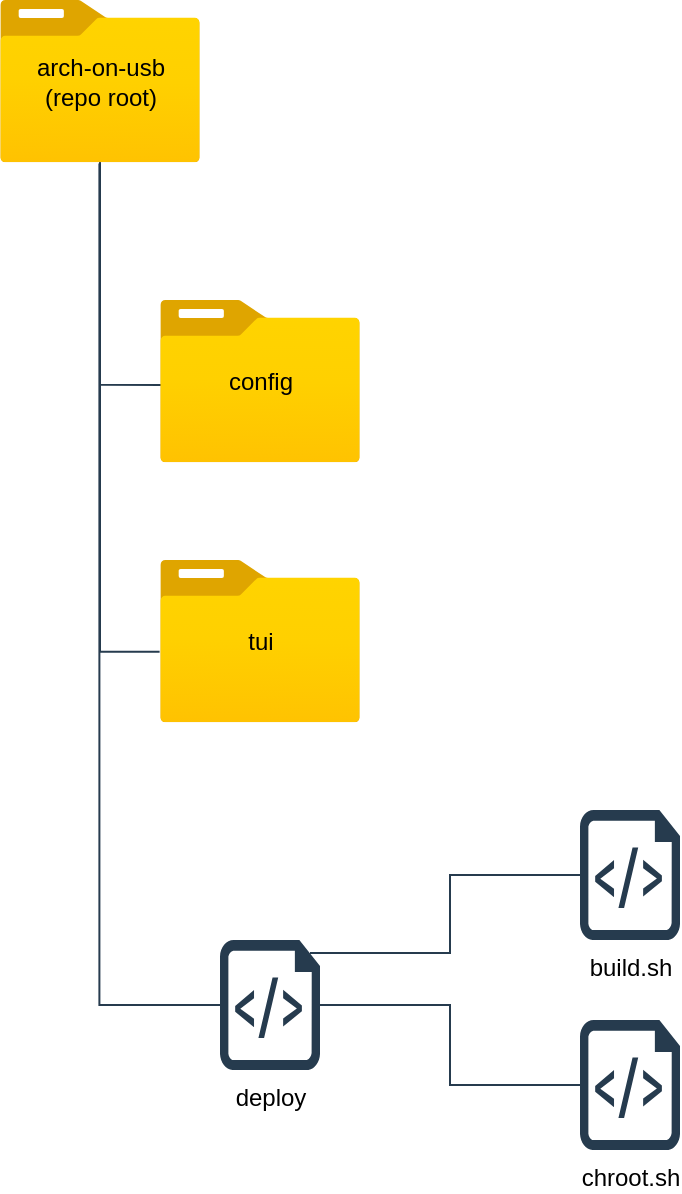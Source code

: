 <mxfile version="20.5.1" type="device"><diagram id="kgpKYQtTHZ0yAKxKKP6v" name="Page-1"><mxGraphModel dx="741" dy="2079" grid="1" gridSize="10" guides="1" tooltips="1" connect="1" arrows="1" fold="1" page="1" pageScale="1" pageWidth="850" pageHeight="1100" math="0" shadow="0"><root><mxCell id="0"/><mxCell id="1" parent="0"/><mxCell id="8_lxbLkiJuPLA-KWw_hh-24" style="edgeStyle=orthogonalEdgeStyle;rounded=0;orthogonalLoop=1;jettySize=auto;html=1;strokeColor=#263B4E;fontColor=#FFFFFF;endArrow=none;endFill=0;entryX=0.009;entryY=0.523;entryDx=0;entryDy=0;entryPerimeter=0;" edge="1" parent="1" source="8_lxbLkiJuPLA-KWw_hh-23" target="8_lxbLkiJuPLA-KWw_hh-5"><mxGeometry relative="1" as="geometry"><mxPoint x="100" y="270" as="targetPoint"/></mxGeometry></mxCell><mxCell id="8_lxbLkiJuPLA-KWw_hh-29" style="edgeStyle=orthogonalEdgeStyle;shape=connector;rounded=0;orthogonalLoop=1;jettySize=auto;html=1;entryX=-0.002;entryY=0.565;entryDx=0;entryDy=0;entryPerimeter=0;labelBackgroundColor=default;strokeColor=#263B4E;fontFamily=Helvetica;fontSize=11;fontColor=#FFFFFF;endArrow=none;endFill=0;" edge="1" parent="1" source="8_lxbLkiJuPLA-KWw_hh-23" target="8_lxbLkiJuPLA-KWw_hh-28"><mxGeometry relative="1" as="geometry"/></mxCell><mxCell id="8_lxbLkiJuPLA-KWw_hh-23" value="&lt;div&gt;arch-on-usb&lt;/div&gt;&lt;div&gt;(repo root)&lt;br&gt;&lt;/div&gt;" style="aspect=fixed;html=1;points=[];align=center;image;fontSize=12;image=img/lib/azure2/general/Folder_Blank.svg;labelPosition=center;verticalLabelPosition=middle;verticalAlign=middle;labelBackgroundColor=none;" vertex="1" parent="1"><mxGeometry x="40" y="70" width="100" height="81.16" as="geometry"/></mxCell><mxCell id="8_lxbLkiJuPLA-KWw_hh-28" value="tui" style="aspect=fixed;html=1;points=[];align=center;image;fontSize=12;image=img/lib/azure2/general/Folder_Blank.svg;labelPosition=center;verticalLabelPosition=middle;verticalAlign=middle;labelBackgroundColor=none;" vertex="1" parent="1"><mxGeometry x="120" y="350" width="100" height="81.16" as="geometry"/></mxCell><mxCell id="8_lxbLkiJuPLA-KWw_hh-34" style="edgeStyle=orthogonalEdgeStyle;shape=connector;rounded=0;orthogonalLoop=1;jettySize=auto;html=1;entryX=0;entryY=0.5;entryDx=0;entryDy=0;entryPerimeter=0;labelBackgroundColor=default;strokeColor=#263B4E;fontFamily=Helvetica;fontSize=11;fontColor=#FFFFFF;endArrow=none;endFill=0;exitX=0.497;exitY=1.008;exitDx=0;exitDy=0;exitPerimeter=0;" edge="1" parent="1" source="8_lxbLkiJuPLA-KWw_hh-23" target="8_lxbLkiJuPLA-KWw_hh-30"><mxGeometry relative="1" as="geometry"><mxPoint x="180" y="570" as="sourcePoint"/></mxGeometry></mxCell><mxCell id="8_lxbLkiJuPLA-KWw_hh-5" value="config" style="aspect=fixed;html=1;points=[];align=center;image;fontSize=12;image=img/lib/azure2/general/Folder_Blank.svg;labelPosition=center;verticalLabelPosition=middle;verticalAlign=middle;labelBackgroundColor=none;" vertex="1" parent="1"><mxGeometry x="120" y="220" width="100" height="81.16" as="geometry"/></mxCell><mxCell id="8_lxbLkiJuPLA-KWw_hh-35" style="edgeStyle=orthogonalEdgeStyle;shape=connector;rounded=0;orthogonalLoop=1;jettySize=auto;html=1;entryX=0;entryY=0.5;entryDx=0;entryDy=0;entryPerimeter=0;labelBackgroundColor=default;strokeColor=#263B4E;fontFamily=Helvetica;fontSize=11;fontColor=#FFFFFF;endArrow=none;endFill=0;exitX=0.9;exitY=0.1;exitDx=0;exitDy=0;exitPerimeter=0;" edge="1" parent="1" source="8_lxbLkiJuPLA-KWw_hh-30" target="8_lxbLkiJuPLA-KWw_hh-33"><mxGeometry relative="1" as="geometry"/></mxCell><mxCell id="8_lxbLkiJuPLA-KWw_hh-39" style="edgeStyle=orthogonalEdgeStyle;shape=connector;rounded=0;orthogonalLoop=1;jettySize=auto;html=1;entryX=0;entryY=0.5;entryDx=0;entryDy=0;entryPerimeter=0;labelBackgroundColor=default;strokeColor=#263B4E;fontFamily=Helvetica;fontSize=11;fontColor=#FFFFFF;endArrow=none;endFill=0;" edge="1" parent="1" source="8_lxbLkiJuPLA-KWw_hh-30" target="8_lxbLkiJuPLA-KWw_hh-36"><mxGeometry relative="1" as="geometry"/></mxCell><mxCell id="8_lxbLkiJuPLA-KWw_hh-30" value="deploy" style="sketch=0;pointerEvents=1;shadow=0;dashed=0;html=1;strokeColor=none;labelPosition=center;verticalLabelPosition=bottom;verticalAlign=top;align=center;fillColor=#263B4E;shape=mxgraph.azure.script_file;aspect=fixed;" vertex="1" parent="1"><mxGeometry x="150" y="540" width="50" height="65" as="geometry"/></mxCell><mxCell id="8_lxbLkiJuPLA-KWw_hh-33" value="build.sh" style="sketch=0;pointerEvents=1;shadow=0;dashed=0;html=1;strokeColor=none;labelPosition=center;verticalLabelPosition=bottom;verticalAlign=top;align=center;fillColor=#263B4E;shape=mxgraph.azure.script_file;aspect=fixed;" vertex="1" parent="1"><mxGeometry x="330" y="475" width="50" height="65" as="geometry"/></mxCell><mxCell id="8_lxbLkiJuPLA-KWw_hh-36" value="chroot.sh" style="sketch=0;pointerEvents=1;shadow=0;dashed=0;html=1;strokeColor=none;labelPosition=center;verticalLabelPosition=bottom;verticalAlign=top;align=center;fillColor=#263B4E;shape=mxgraph.azure.script_file;aspect=fixed;" vertex="1" parent="1"><mxGeometry x="330" y="580" width="50" height="65" as="geometry"/></mxCell></root></mxGraphModel></diagram></mxfile>
